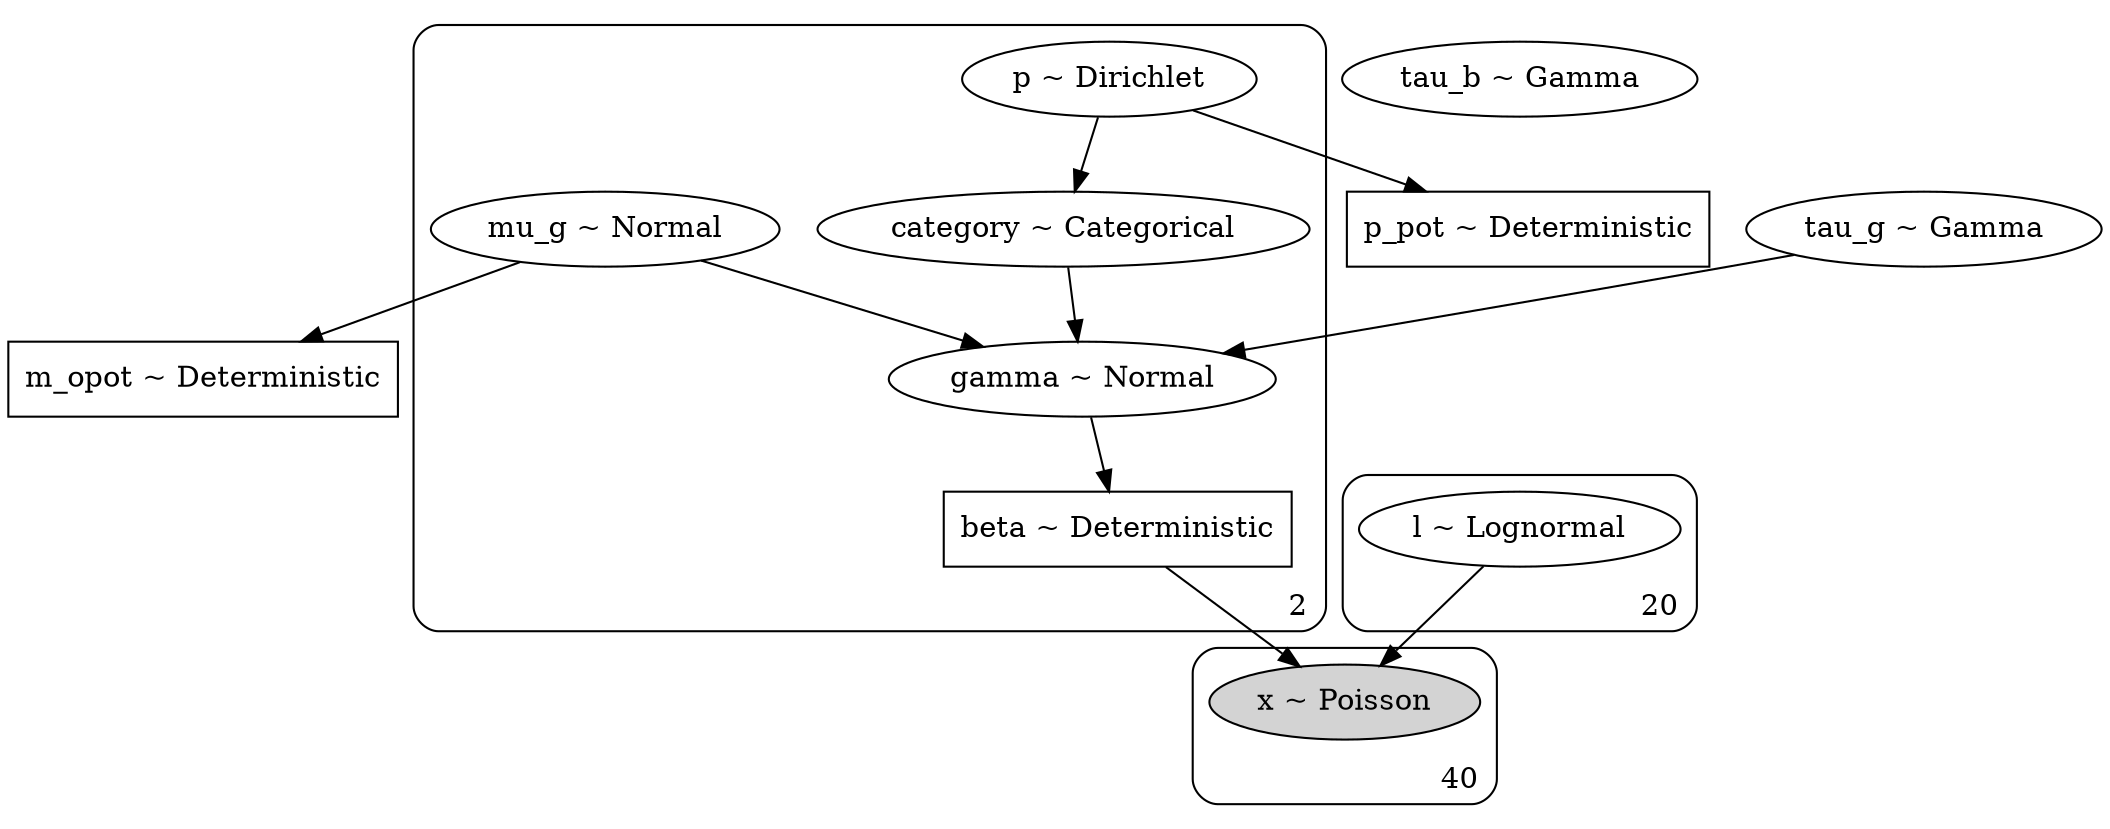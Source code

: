 digraph {
	subgraph cluster2 {
		p [label="p ~ Dirichlet"]
		gamma [label="gamma ~ Normal"]
		beta [label="beta ~ Deterministic" shape=box]
		category [label="category ~ Categorical"]
		mu_g [label="mu_g ~ Normal"]
		label=2 labeljust=r labelloc=b style=rounded
	}
	tau_b [label="tau_b ~ Gamma"]
	tau_g [label="tau_g ~ Gamma"]
	p_pot [label="p_pot ~ Deterministic" shape=box]
	m_opot [label="m_opot ~ Deterministic" shape=box]
	subgraph cluster20 {
		l [label="l ~ Lognormal"]
		label=20 labeljust=r labelloc=b style=rounded
	}
	subgraph cluster40 {
		x [label="x ~ Poisson" style=filled]
		label=40 labeljust=r labelloc=b style=rounded
	}
	p -> p_pot
	p -> category
	mu_g -> m_opot
	tau_g -> gamma
	category -> gamma
	mu_g -> gamma
	gamma -> beta
	beta -> x
	l -> x
}
